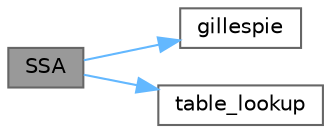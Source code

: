 digraph "SSA"
{
 // LATEX_PDF_SIZE
  bgcolor="transparent";
  edge [fontname=Helvetica,fontsize=10,labelfontname=Helvetica,labelfontsize=10];
  node [fontname=Helvetica,fontsize=10,shape=box,height=0.2,width=0.4];
  rankdir="LR";
  Node1 [id="Node000001",label="SSA",height=0.2,width=0.4,color="gray40", fillcolor="grey60", style="filled", fontcolor="black",tooltip=" "];
  Node1 -> Node2 [id="edge1_Node000001_Node000002",color="steelblue1",style="solid",tooltip=" "];
  Node2 [id="Node000002",label="gillespie",height=0.2,width=0.4,color="grey40", fillcolor="white", style="filled",URL="$ssa_8c.html#ababe355bb7829a954134d13bfe49fabd",tooltip=" "];
  Node1 -> Node3 [id="edge2_Node000001_Node000003",color="steelblue1",style="solid",tooltip=" "];
  Node3 [id="Node000003",label="table_lookup",height=0.2,width=0.4,color="grey40", fillcolor="white", style="filled",URL="$lookup__table_8c.html#a036b9fb7cfc62e3984889f95024971a0",tooltip=" "];
}
